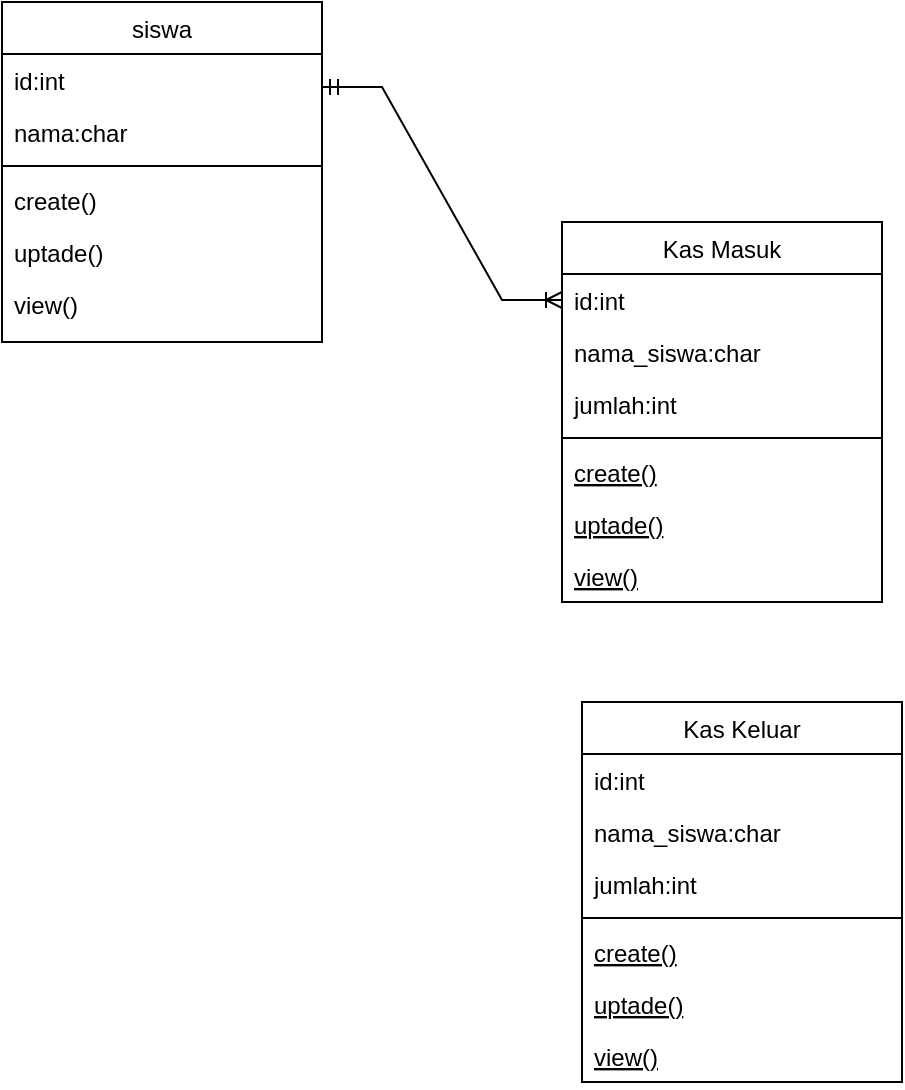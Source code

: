 <mxfile version="24.7.10">
  <diagram id="C5RBs43oDa-KdzZeNtuy" name="Page-1">
    <mxGraphModel dx="993" dy="616" grid="1" gridSize="10" guides="1" tooltips="1" connect="1" arrows="1" fold="1" page="1" pageScale="1" pageWidth="827" pageHeight="1169" math="0" shadow="0">
      <root>
        <mxCell id="WIyWlLk6GJQsqaUBKTNV-0" />
        <mxCell id="WIyWlLk6GJQsqaUBKTNV-1" parent="WIyWlLk6GJQsqaUBKTNV-0" />
        <mxCell id="zkfFHV4jXpPFQw0GAbJ--17" value="siswa" style="swimlane;fontStyle=0;align=center;verticalAlign=top;childLayout=stackLayout;horizontal=1;startSize=26;horizontalStack=0;resizeParent=1;resizeLast=0;collapsible=1;marginBottom=0;rounded=0;shadow=0;strokeWidth=1;" parent="WIyWlLk6GJQsqaUBKTNV-1" vertex="1">
          <mxGeometry x="280" y="170" width="160" height="170" as="geometry">
            <mxRectangle x="550" y="140" width="160" height="26" as="alternateBounds" />
          </mxGeometry>
        </mxCell>
        <mxCell id="zkfFHV4jXpPFQw0GAbJ--18" value="id:int" style="text;align=left;verticalAlign=top;spacingLeft=4;spacingRight=4;overflow=hidden;rotatable=0;points=[[0,0.5],[1,0.5]];portConstraint=eastwest;" parent="zkfFHV4jXpPFQw0GAbJ--17" vertex="1">
          <mxGeometry y="26" width="160" height="26" as="geometry" />
        </mxCell>
        <mxCell id="zkfFHV4jXpPFQw0GAbJ--21" value="nama:char" style="text;align=left;verticalAlign=top;spacingLeft=4;spacingRight=4;overflow=hidden;rotatable=0;points=[[0,0.5],[1,0.5]];portConstraint=eastwest;rounded=0;shadow=0;html=0;" parent="zkfFHV4jXpPFQw0GAbJ--17" vertex="1">
          <mxGeometry y="52" width="160" height="26" as="geometry" />
        </mxCell>
        <mxCell id="zkfFHV4jXpPFQw0GAbJ--23" value="" style="line;html=1;strokeWidth=1;align=left;verticalAlign=middle;spacingTop=-1;spacingLeft=3;spacingRight=3;rotatable=0;labelPosition=right;points=[];portConstraint=eastwest;" parent="zkfFHV4jXpPFQw0GAbJ--17" vertex="1">
          <mxGeometry y="78" width="160" height="8" as="geometry" />
        </mxCell>
        <mxCell id="5RcEVCZKz-u4VKDSjspd-10" value="create()" style="text;align=left;verticalAlign=top;spacingLeft=4;spacingRight=4;overflow=hidden;rotatable=0;points=[[0,0.5],[1,0.5]];portConstraint=eastwest;" vertex="1" parent="zkfFHV4jXpPFQw0GAbJ--17">
          <mxGeometry y="86" width="160" height="26" as="geometry" />
        </mxCell>
        <mxCell id="5RcEVCZKz-u4VKDSjspd-42" value="uptade()" style="text;align=left;verticalAlign=top;spacingLeft=4;spacingRight=4;overflow=hidden;rotatable=0;points=[[0,0.5],[1,0.5]];portConstraint=eastwest;" vertex="1" parent="zkfFHV4jXpPFQw0GAbJ--17">
          <mxGeometry y="112" width="160" height="26" as="geometry" />
        </mxCell>
        <mxCell id="5RcEVCZKz-u4VKDSjspd-43" value="view()" style="text;align=left;verticalAlign=top;spacingLeft=4;spacingRight=4;overflow=hidden;rotatable=0;points=[[0,0.5],[1,0.5]];portConstraint=eastwest;" vertex="1" parent="zkfFHV4jXpPFQw0GAbJ--17">
          <mxGeometry y="138" width="160" height="26" as="geometry" />
        </mxCell>
        <mxCell id="5RcEVCZKz-u4VKDSjspd-13" value="Kas Masuk" style="swimlane;fontStyle=0;align=center;verticalAlign=top;childLayout=stackLayout;horizontal=1;startSize=26;horizontalStack=0;resizeParent=1;resizeLast=0;collapsible=1;marginBottom=0;rounded=0;shadow=0;strokeWidth=1;" vertex="1" parent="WIyWlLk6GJQsqaUBKTNV-1">
          <mxGeometry x="560" y="280" width="160" height="190" as="geometry">
            <mxRectangle x="130" y="380" width="160" height="26" as="alternateBounds" />
          </mxGeometry>
        </mxCell>
        <mxCell id="5RcEVCZKz-u4VKDSjspd-14" value="id:int" style="text;align=left;verticalAlign=top;spacingLeft=4;spacingRight=4;overflow=hidden;rotatable=0;points=[[0,0.5],[1,0.5]];portConstraint=eastwest;" vertex="1" parent="5RcEVCZKz-u4VKDSjspd-13">
          <mxGeometry y="26" width="160" height="26" as="geometry" />
        </mxCell>
        <mxCell id="5RcEVCZKz-u4VKDSjspd-15" value="nama_siswa:char" style="text;align=left;verticalAlign=top;spacingLeft=4;spacingRight=4;overflow=hidden;rotatable=0;points=[[0,0.5],[1,0.5]];portConstraint=eastwest;rounded=0;shadow=0;html=0;" vertex="1" parent="5RcEVCZKz-u4VKDSjspd-13">
          <mxGeometry y="52" width="160" height="26" as="geometry" />
        </mxCell>
        <mxCell id="5RcEVCZKz-u4VKDSjspd-20" value="jumlah:int" style="text;align=left;verticalAlign=top;spacingLeft=4;spacingRight=4;overflow=hidden;rotatable=0;points=[[0,0.5],[1,0.5]];portConstraint=eastwest;rounded=0;shadow=0;html=0;" vertex="1" parent="5RcEVCZKz-u4VKDSjspd-13">
          <mxGeometry y="78" width="160" height="26" as="geometry" />
        </mxCell>
        <mxCell id="5RcEVCZKz-u4VKDSjspd-18" value="" style="line;html=1;strokeWidth=1;align=left;verticalAlign=middle;spacingTop=-1;spacingLeft=3;spacingRight=3;rotatable=0;labelPosition=right;points=[];portConstraint=eastwest;" vertex="1" parent="5RcEVCZKz-u4VKDSjspd-13">
          <mxGeometry y="104" width="160" height="8" as="geometry" />
        </mxCell>
        <mxCell id="5RcEVCZKz-u4VKDSjspd-19" value="create()" style="text;align=left;verticalAlign=top;spacingLeft=4;spacingRight=4;overflow=hidden;rotatable=0;points=[[0,0.5],[1,0.5]];portConstraint=eastwest;fontStyle=4" vertex="1" parent="5RcEVCZKz-u4VKDSjspd-13">
          <mxGeometry y="112" width="160" height="26" as="geometry" />
        </mxCell>
        <mxCell id="5RcEVCZKz-u4VKDSjspd-44" value="uptade()" style="text;align=left;verticalAlign=top;spacingLeft=4;spacingRight=4;overflow=hidden;rotatable=0;points=[[0,0.5],[1,0.5]];portConstraint=eastwest;fontStyle=4" vertex="1" parent="5RcEVCZKz-u4VKDSjspd-13">
          <mxGeometry y="138" width="160" height="26" as="geometry" />
        </mxCell>
        <mxCell id="5RcEVCZKz-u4VKDSjspd-45" value="view()" style="text;align=left;verticalAlign=top;spacingLeft=4;spacingRight=4;overflow=hidden;rotatable=0;points=[[0,0.5],[1,0.5]];portConstraint=eastwest;fontStyle=4" vertex="1" parent="5RcEVCZKz-u4VKDSjspd-13">
          <mxGeometry y="164" width="160" height="26" as="geometry" />
        </mxCell>
        <mxCell id="5RcEVCZKz-u4VKDSjspd-21" value="Kas Keluar" style="swimlane;fontStyle=0;align=center;verticalAlign=top;childLayout=stackLayout;horizontal=1;startSize=26;horizontalStack=0;resizeParent=1;resizeLast=0;collapsible=1;marginBottom=0;rounded=0;shadow=0;strokeWidth=1;" vertex="1" parent="WIyWlLk6GJQsqaUBKTNV-1">
          <mxGeometry x="570" y="520" width="160" height="190" as="geometry">
            <mxRectangle x="130" y="380" width="160" height="26" as="alternateBounds" />
          </mxGeometry>
        </mxCell>
        <mxCell id="5RcEVCZKz-u4VKDSjspd-22" value="id:int" style="text;align=left;verticalAlign=top;spacingLeft=4;spacingRight=4;overflow=hidden;rotatable=0;points=[[0,0.5],[1,0.5]];portConstraint=eastwest;" vertex="1" parent="5RcEVCZKz-u4VKDSjspd-21">
          <mxGeometry y="26" width="160" height="26" as="geometry" />
        </mxCell>
        <mxCell id="5RcEVCZKz-u4VKDSjspd-23" value="nama_siswa:char" style="text;align=left;verticalAlign=top;spacingLeft=4;spacingRight=4;overflow=hidden;rotatable=0;points=[[0,0.5],[1,0.5]];portConstraint=eastwest;rounded=0;shadow=0;html=0;" vertex="1" parent="5RcEVCZKz-u4VKDSjspd-21">
          <mxGeometry y="52" width="160" height="26" as="geometry" />
        </mxCell>
        <mxCell id="5RcEVCZKz-u4VKDSjspd-24" value="jumlah:int" style="text;align=left;verticalAlign=top;spacingLeft=4;spacingRight=4;overflow=hidden;rotatable=0;points=[[0,0.5],[1,0.5]];portConstraint=eastwest;rounded=0;shadow=0;html=0;" vertex="1" parent="5RcEVCZKz-u4VKDSjspd-21">
          <mxGeometry y="78" width="160" height="26" as="geometry" />
        </mxCell>
        <mxCell id="5RcEVCZKz-u4VKDSjspd-27" value="" style="line;html=1;strokeWidth=1;align=left;verticalAlign=middle;spacingTop=-1;spacingLeft=3;spacingRight=3;rotatable=0;labelPosition=right;points=[];portConstraint=eastwest;" vertex="1" parent="5RcEVCZKz-u4VKDSjspd-21">
          <mxGeometry y="104" width="160" height="8" as="geometry" />
        </mxCell>
        <mxCell id="5RcEVCZKz-u4VKDSjspd-28" value="create()" style="text;align=left;verticalAlign=top;spacingLeft=4;spacingRight=4;overflow=hidden;rotatable=0;points=[[0,0.5],[1,0.5]];portConstraint=eastwest;fontStyle=4" vertex="1" parent="5RcEVCZKz-u4VKDSjspd-21">
          <mxGeometry y="112" width="160" height="26" as="geometry" />
        </mxCell>
        <mxCell id="5RcEVCZKz-u4VKDSjspd-46" value="uptade()" style="text;align=left;verticalAlign=top;spacingLeft=4;spacingRight=4;overflow=hidden;rotatable=0;points=[[0,0.5],[1,0.5]];portConstraint=eastwest;fontStyle=4" vertex="1" parent="5RcEVCZKz-u4VKDSjspd-21">
          <mxGeometry y="138" width="160" height="26" as="geometry" />
        </mxCell>
        <mxCell id="5RcEVCZKz-u4VKDSjspd-47" value="view()" style="text;align=left;verticalAlign=top;spacingLeft=4;spacingRight=4;overflow=hidden;rotatable=0;points=[[0,0.5],[1,0.5]];portConstraint=eastwest;fontStyle=4" vertex="1" parent="5RcEVCZKz-u4VKDSjspd-21">
          <mxGeometry y="164" width="160" height="26" as="geometry" />
        </mxCell>
        <mxCell id="5RcEVCZKz-u4VKDSjspd-49" value="" style="edgeStyle=entityRelationEdgeStyle;fontSize=12;html=1;endArrow=ERoneToMany;startArrow=ERmandOne;rounded=0;exitX=1;exitY=0.25;exitDx=0;exitDy=0;entryX=0;entryY=0.5;entryDx=0;entryDy=0;" edge="1" parent="WIyWlLk6GJQsqaUBKTNV-1" source="zkfFHV4jXpPFQw0GAbJ--17" target="5RcEVCZKz-u4VKDSjspd-14">
          <mxGeometry width="100" height="100" relative="1" as="geometry">
            <mxPoint x="470" y="380" as="sourcePoint" />
            <mxPoint x="570" y="280" as="targetPoint" />
          </mxGeometry>
        </mxCell>
      </root>
    </mxGraphModel>
  </diagram>
</mxfile>
